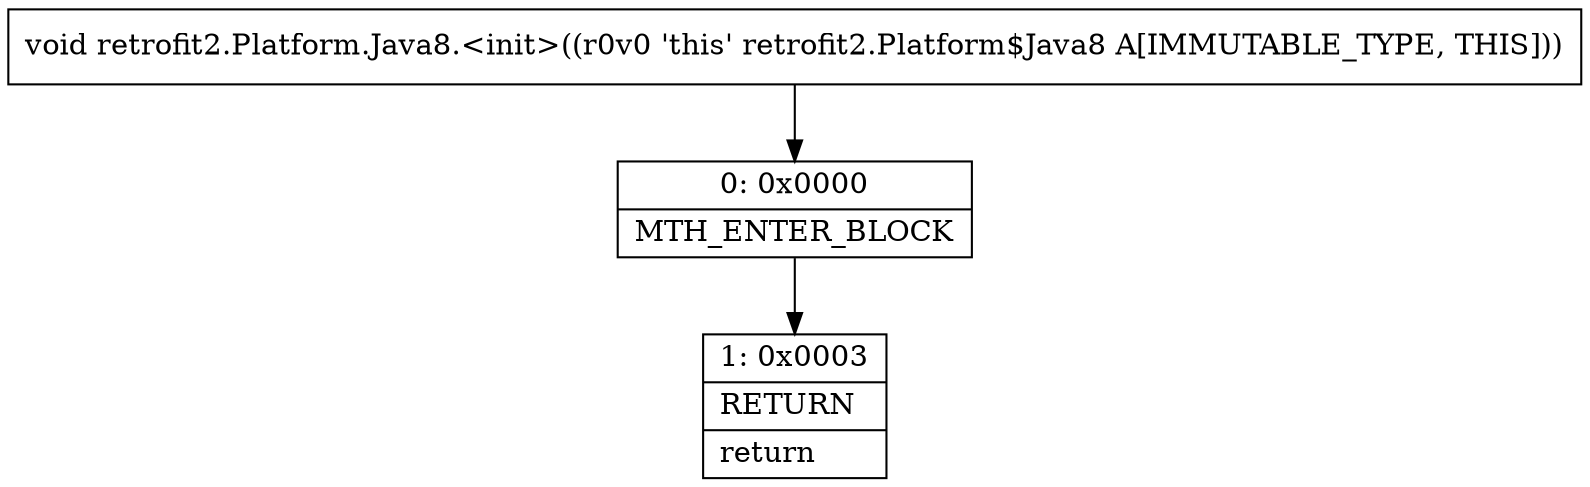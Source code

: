 digraph "CFG forretrofit2.Platform.Java8.\<init\>()V" {
Node_0 [shape=record,label="{0\:\ 0x0000|MTH_ENTER_BLOCK\l}"];
Node_1 [shape=record,label="{1\:\ 0x0003|RETURN\l|return\l}"];
MethodNode[shape=record,label="{void retrofit2.Platform.Java8.\<init\>((r0v0 'this' retrofit2.Platform$Java8 A[IMMUTABLE_TYPE, THIS])) }"];
MethodNode -> Node_0;
Node_0 -> Node_1;
}


